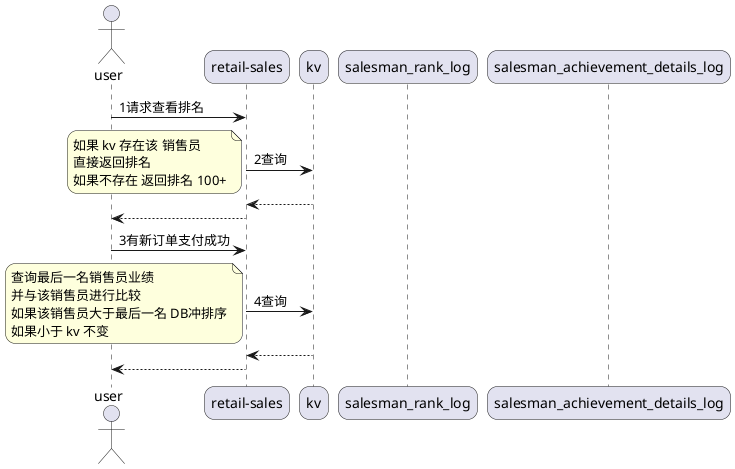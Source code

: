 @startuml
skinparam sequenceArrowThickness 1
skinparam roundcorner 20
skinparam maxmessagesize 500
/'skinparam sequenceParticipant underline'/

actor user as u


participant "retail-sales" as sales
participant "kv" as kv
participant "salesman_rank_log" as t1
participant "salesman_achievement_details_log" as t2

u -> sales : 1请求查看排名

sales -> kv :2查询
note left
 如果 kv 存在该 销售员
 直接返回排名
 如果不存在 返回排名 100+
end note
return
sales --> u


u -> sales : 3有新订单支付成功
sales -> kv : 4查询
note left
    查询最后一名销售员业绩
    并与该销售员进行比较
    如果该销售员大于最后一名 DB冲排序
    如果小于 kv 不变
end note
return
sales --> u


@enduml